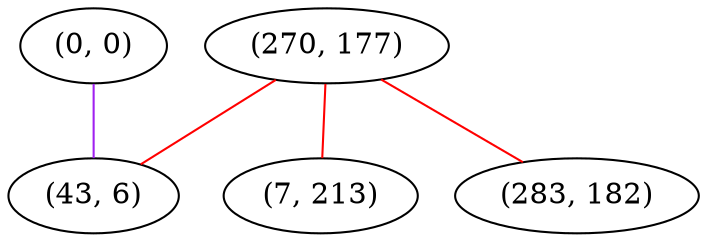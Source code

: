 graph "" {
"(0, 0)";
"(270, 177)";
"(7, 213)";
"(43, 6)";
"(283, 182)";
"(0, 0)" -- "(43, 6)"  [color=purple, key=0, weight=4];
"(270, 177)" -- "(7, 213)"  [color=red, key=0, weight=1];
"(270, 177)" -- "(43, 6)"  [color=red, key=0, weight=1];
"(270, 177)" -- "(283, 182)"  [color=red, key=0, weight=1];
}
